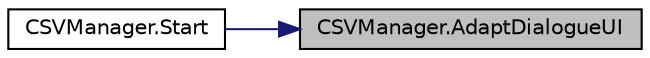digraph "CSVManager.AdaptDialogueUI"
{
 // LATEX_PDF_SIZE
  edge [fontname="Helvetica",fontsize="10",labelfontname="Helvetica",labelfontsize="10"];
  node [fontname="Helvetica",fontsize="10",shape=record];
  rankdir="RL";
  Node1 [label="CSVManager.AdaptDialogueUI",height=0.2,width=0.4,color="black", fillcolor="grey75", style="filled", fontcolor="black",tooltip=" "];
  Node1 -> Node2 [dir="back",color="midnightblue",fontsize="10",style="solid",fontname="Helvetica"];
  Node2 [label="CSVManager.Start",height=0.2,width=0.4,color="black", fillcolor="white", style="filled",URL="$class_c_s_v_manager.html#ac3bf900701c7b8e3f3bd8b3bdb78a378",tooltip=" "];
}
